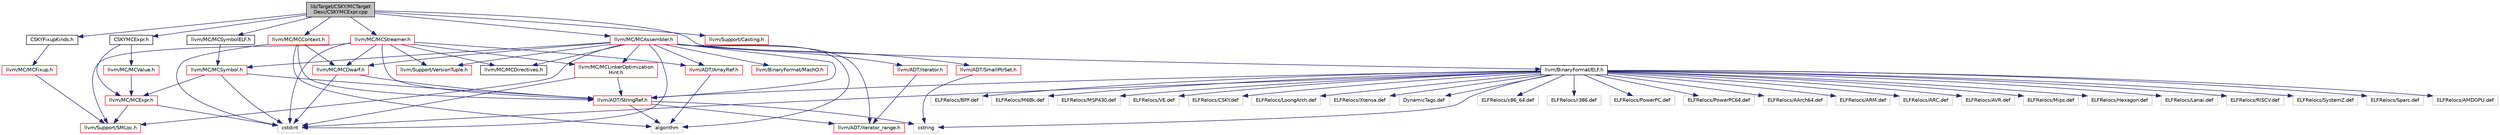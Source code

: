digraph "lib/Target/CSKY/MCTargetDesc/CSKYMCExpr.cpp"
{
 // LATEX_PDF_SIZE
  bgcolor="transparent";
  edge [fontname="Helvetica",fontsize="10",labelfontname="Helvetica",labelfontsize="10"];
  node [fontname="Helvetica",fontsize="10",shape=record];
  Node1 [label="lib/Target/CSKY/MCTarget\lDesc/CSKYMCExpr.cpp",height=0.2,width=0.4,color="black", fillcolor="grey75", style="filled", fontcolor="black",tooltip=" "];
  Node1 -> Node2 [color="midnightblue",fontsize="10",style="solid",fontname="Helvetica"];
  Node2 [label="CSKYMCExpr.h",height=0.2,width=0.4,color="black",URL="$CSKYMCExpr_8h.html",tooltip=" "];
  Node2 -> Node3 [color="midnightblue",fontsize="10",style="solid",fontname="Helvetica"];
  Node3 [label="llvm/MC/MCExpr.h",height=0.2,width=0.4,color="red",URL="$MCExpr_8h.html",tooltip=" "];
  Node3 -> Node39 [color="midnightblue",fontsize="10",style="solid",fontname="Helvetica"];
  Node39 [label="llvm/Support/SMLoc.h",height=0.2,width=0.4,color="red",URL="$SMLoc_8h.html",tooltip=" "];
  Node3 -> Node8 [color="midnightblue",fontsize="10",style="solid",fontname="Helvetica"];
  Node8 [label="cstdint",height=0.2,width=0.4,color="grey75",tooltip=" "];
  Node2 -> Node41 [color="midnightblue",fontsize="10",style="solid",fontname="Helvetica"];
  Node41 [label="llvm/MC/MCValue.h",height=0.2,width=0.4,color="red",URL="$MCValue_8h.html",tooltip=" "];
  Node41 -> Node3 [color="midnightblue",fontsize="10",style="solid",fontname="Helvetica"];
  Node1 -> Node42 [color="midnightblue",fontsize="10",style="solid",fontname="Helvetica"];
  Node42 [label="CSKYFixupKinds.h",height=0.2,width=0.4,color="black",URL="$CSKYFixupKinds_8h.html",tooltip=" "];
  Node42 -> Node43 [color="midnightblue",fontsize="10",style="solid",fontname="Helvetica"];
  Node43 [label="llvm/MC/MCFixup.h",height=0.2,width=0.4,color="red",URL="$MCFixup_8h.html",tooltip=" "];
  Node43 -> Node39 [color="midnightblue",fontsize="10",style="solid",fontname="Helvetica"];
  Node1 -> Node44 [color="midnightblue",fontsize="10",style="solid",fontname="Helvetica"];
  Node44 [label="llvm/BinaryFormat/ELF.h",height=0.2,width=0.4,color="black",URL="$BinaryFormat_2ELF_8h.html",tooltip=" "];
  Node44 -> Node45 [color="midnightblue",fontsize="10",style="solid",fontname="Helvetica"];
  Node45 [label="llvm/ADT/StringRef.h",height=0.2,width=0.4,color="red",URL="$StringRef_8h.html",tooltip=" "];
  Node45 -> Node48 [color="midnightblue",fontsize="10",style="solid",fontname="Helvetica"];
  Node48 [label="llvm/ADT/iterator_range.h",height=0.2,width=0.4,color="red",URL="$iterator__range_8h.html",tooltip=" "];
  Node45 -> Node35 [color="midnightblue",fontsize="10",style="solid",fontname="Helvetica"];
  Node35 [label="algorithm",height=0.2,width=0.4,color="grey75",tooltip=" "];
  Node45 -> Node22 [color="midnightblue",fontsize="10",style="solid",fontname="Helvetica"];
  Node22 [label="cstring",height=0.2,width=0.4,color="grey75",tooltip=" "];
  Node44 -> Node8 [color="midnightblue",fontsize="10",style="solid",fontname="Helvetica"];
  Node44 -> Node22 [color="midnightblue",fontsize="10",style="solid",fontname="Helvetica"];
  Node44 -> Node51 [color="midnightblue",fontsize="10",style="solid",fontname="Helvetica"];
  Node51 [label="ELFRelocs/x86_64.def",height=0.2,width=0.4,color="grey75",tooltip=" "];
  Node44 -> Node52 [color="midnightblue",fontsize="10",style="solid",fontname="Helvetica"];
  Node52 [label="ELFRelocs/i386.def",height=0.2,width=0.4,color="grey75",tooltip=" "];
  Node44 -> Node53 [color="midnightblue",fontsize="10",style="solid",fontname="Helvetica"];
  Node53 [label="ELFRelocs/PowerPC.def",height=0.2,width=0.4,color="grey75",tooltip=" "];
  Node44 -> Node54 [color="midnightblue",fontsize="10",style="solid",fontname="Helvetica"];
  Node54 [label="ELFRelocs/PowerPC64.def",height=0.2,width=0.4,color="grey75",tooltip=" "];
  Node44 -> Node55 [color="midnightblue",fontsize="10",style="solid",fontname="Helvetica"];
  Node55 [label="ELFRelocs/AArch64.def",height=0.2,width=0.4,color="grey75",tooltip=" "];
  Node44 -> Node56 [color="midnightblue",fontsize="10",style="solid",fontname="Helvetica"];
  Node56 [label="ELFRelocs/ARM.def",height=0.2,width=0.4,color="grey75",tooltip=" "];
  Node44 -> Node57 [color="midnightblue",fontsize="10",style="solid",fontname="Helvetica"];
  Node57 [label="ELFRelocs/ARC.def",height=0.2,width=0.4,color="grey75",tooltip=" "];
  Node44 -> Node58 [color="midnightblue",fontsize="10",style="solid",fontname="Helvetica"];
  Node58 [label="ELFRelocs/AVR.def",height=0.2,width=0.4,color="grey75",tooltip=" "];
  Node44 -> Node59 [color="midnightblue",fontsize="10",style="solid",fontname="Helvetica"];
  Node59 [label="ELFRelocs/Mips.def",height=0.2,width=0.4,color="grey75",tooltip=" "];
  Node44 -> Node60 [color="midnightblue",fontsize="10",style="solid",fontname="Helvetica"];
  Node60 [label="ELFRelocs/Hexagon.def",height=0.2,width=0.4,color="grey75",tooltip=" "];
  Node44 -> Node61 [color="midnightblue",fontsize="10",style="solid",fontname="Helvetica"];
  Node61 [label="ELFRelocs/Lanai.def",height=0.2,width=0.4,color="grey75",tooltip=" "];
  Node44 -> Node62 [color="midnightblue",fontsize="10",style="solid",fontname="Helvetica"];
  Node62 [label="ELFRelocs/RISCV.def",height=0.2,width=0.4,color="grey75",tooltip=" "];
  Node44 -> Node63 [color="midnightblue",fontsize="10",style="solid",fontname="Helvetica"];
  Node63 [label="ELFRelocs/SystemZ.def",height=0.2,width=0.4,color="grey75",tooltip=" "];
  Node44 -> Node64 [color="midnightblue",fontsize="10",style="solid",fontname="Helvetica"];
  Node64 [label="ELFRelocs/Sparc.def",height=0.2,width=0.4,color="grey75",tooltip=" "];
  Node44 -> Node65 [color="midnightblue",fontsize="10",style="solid",fontname="Helvetica"];
  Node65 [label="ELFRelocs/AMDGPU.def",height=0.2,width=0.4,color="grey75",tooltip=" "];
  Node44 -> Node66 [color="midnightblue",fontsize="10",style="solid",fontname="Helvetica"];
  Node66 [label="ELFRelocs/BPF.def",height=0.2,width=0.4,color="grey75",tooltip=" "];
  Node44 -> Node67 [color="midnightblue",fontsize="10",style="solid",fontname="Helvetica"];
  Node67 [label="ELFRelocs/M68k.def",height=0.2,width=0.4,color="grey75",tooltip=" "];
  Node44 -> Node68 [color="midnightblue",fontsize="10",style="solid",fontname="Helvetica"];
  Node68 [label="ELFRelocs/MSP430.def",height=0.2,width=0.4,color="grey75",tooltip=" "];
  Node44 -> Node69 [color="midnightblue",fontsize="10",style="solid",fontname="Helvetica"];
  Node69 [label="ELFRelocs/VE.def",height=0.2,width=0.4,color="grey75",tooltip=" "];
  Node44 -> Node70 [color="midnightblue",fontsize="10",style="solid",fontname="Helvetica"];
  Node70 [label="ELFRelocs/CSKY.def",height=0.2,width=0.4,color="grey75",tooltip=" "];
  Node44 -> Node71 [color="midnightblue",fontsize="10",style="solid",fontname="Helvetica"];
  Node71 [label="ELFRelocs/LoongArch.def",height=0.2,width=0.4,color="grey75",tooltip=" "];
  Node44 -> Node72 [color="midnightblue",fontsize="10",style="solid",fontname="Helvetica"];
  Node72 [label="ELFRelocs/Xtensa.def",height=0.2,width=0.4,color="grey75",tooltip=" "];
  Node44 -> Node73 [color="midnightblue",fontsize="10",style="solid",fontname="Helvetica"];
  Node73 [label="DynamicTags.def",height=0.2,width=0.4,color="grey75",tooltip=" "];
  Node1 -> Node74 [color="midnightblue",fontsize="10",style="solid",fontname="Helvetica"];
  Node74 [label="llvm/MC/MCAssembler.h",height=0.2,width=0.4,color="red",URL="$MCAssembler_8h.html",tooltip=" "];
  Node74 -> Node75 [color="midnightblue",fontsize="10",style="solid",fontname="Helvetica"];
  Node75 [label="llvm/ADT/ArrayRef.h",height=0.2,width=0.4,color="red",URL="$ArrayRef_8h.html",tooltip=" "];
  Node75 -> Node35 [color="midnightblue",fontsize="10",style="solid",fontname="Helvetica"];
  Node74 -> Node87 [color="midnightblue",fontsize="10",style="solid",fontname="Helvetica"];
  Node87 [label="llvm/ADT/SmallPtrSet.h",height=0.2,width=0.4,color="red",URL="$SmallPtrSet_8h.html",tooltip=" "];
  Node87 -> Node22 [color="midnightblue",fontsize="10",style="solid",fontname="Helvetica"];
  Node74 -> Node45 [color="midnightblue",fontsize="10",style="solid",fontname="Helvetica"];
  Node74 -> Node84 [color="midnightblue",fontsize="10",style="solid",fontname="Helvetica"];
  Node84 [label="llvm/ADT/iterator.h",height=0.2,width=0.4,color="red",URL="$iterator_8h.html",tooltip=" "];
  Node84 -> Node48 [color="midnightblue",fontsize="10",style="solid",fontname="Helvetica"];
  Node74 -> Node48 [color="midnightblue",fontsize="10",style="solid",fontname="Helvetica"];
  Node74 -> Node88 [color="midnightblue",fontsize="10",style="solid",fontname="Helvetica"];
  Node88 [label="llvm/BinaryFormat/MachO.h",height=0.2,width=0.4,color="red",URL="$BinaryFormat_2MachO_8h.html",tooltip=" "];
  Node74 -> Node104 [color="midnightblue",fontsize="10",style="solid",fontname="Helvetica"];
  Node104 [label="llvm/MC/MCDirectives.h",height=0.2,width=0.4,color="black",URL="$MCDirectives_8h.html",tooltip=" "];
  Node74 -> Node105 [color="midnightblue",fontsize="10",style="solid",fontname="Helvetica"];
  Node105 [label="llvm/MC/MCDwarf.h",height=0.2,width=0.4,color="red",URL="$MCDwarf_8h.html",tooltip=" "];
  Node105 -> Node45 [color="midnightblue",fontsize="10",style="solid",fontname="Helvetica"];
  Node105 -> Node8 [color="midnightblue",fontsize="10",style="solid",fontname="Helvetica"];
  Node74 -> Node118 [color="midnightblue",fontsize="10",style="solid",fontname="Helvetica"];
  Node118 [label="llvm/MC/MCLinkerOptimization\lHint.h",height=0.2,width=0.4,color="red",URL="$MCLinkerOptimizationHint_8h.html",tooltip=" "];
  Node118 -> Node45 [color="midnightblue",fontsize="10",style="solid",fontname="Helvetica"];
  Node118 -> Node8 [color="midnightblue",fontsize="10",style="solid",fontname="Helvetica"];
  Node74 -> Node120 [color="midnightblue",fontsize="10",style="solid",fontname="Helvetica"];
  Node120 [label="llvm/MC/MCSymbol.h",height=0.2,width=0.4,color="red",URL="$MCSymbol_8h.html",tooltip=" "];
  Node120 -> Node45 [color="midnightblue",fontsize="10",style="solid",fontname="Helvetica"];
  Node120 -> Node3 [color="midnightblue",fontsize="10",style="solid",fontname="Helvetica"];
  Node120 -> Node8 [color="midnightblue",fontsize="10",style="solid",fontname="Helvetica"];
  Node74 -> Node39 [color="midnightblue",fontsize="10",style="solid",fontname="Helvetica"];
  Node74 -> Node127 [color="midnightblue",fontsize="10",style="solid",fontname="Helvetica"];
  Node127 [label="llvm/Support/VersionTuple.h",height=0.2,width=0.4,color="red",URL="$VersionTuple_8h.html",tooltip=" "];
  Node74 -> Node35 [color="midnightblue",fontsize="10",style="solid",fontname="Helvetica"];
  Node74 -> Node8 [color="midnightblue",fontsize="10",style="solid",fontname="Helvetica"];
  Node1 -> Node128 [color="midnightblue",fontsize="10",style="solid",fontname="Helvetica"];
  Node128 [label="llvm/MC/MCContext.h",height=0.2,width=0.4,color="red",URL="$MCContext_8h.html",tooltip=" "];
  Node128 -> Node45 [color="midnightblue",fontsize="10",style="solid",fontname="Helvetica"];
  Node128 -> Node105 [color="midnightblue",fontsize="10",style="solid",fontname="Helvetica"];
  Node128 -> Node35 [color="midnightblue",fontsize="10",style="solid",fontname="Helvetica"];
  Node128 -> Node8 [color="midnightblue",fontsize="10",style="solid",fontname="Helvetica"];
  Node1 -> Node148 [color="midnightblue",fontsize="10",style="solid",fontname="Helvetica"];
  Node148 [label="llvm/MC/MCStreamer.h",height=0.2,width=0.4,color="red",URL="$MCStreamer_8h.html",tooltip=" "];
  Node148 -> Node75 [color="midnightblue",fontsize="10",style="solid",fontname="Helvetica"];
  Node148 -> Node45 [color="midnightblue",fontsize="10",style="solid",fontname="Helvetica"];
  Node148 -> Node104 [color="midnightblue",fontsize="10",style="solid",fontname="Helvetica"];
  Node148 -> Node105 [color="midnightblue",fontsize="10",style="solid",fontname="Helvetica"];
  Node148 -> Node118 [color="midnightblue",fontsize="10",style="solid",fontname="Helvetica"];
  Node148 -> Node39 [color="midnightblue",fontsize="10",style="solid",fontname="Helvetica"];
  Node148 -> Node127 [color="midnightblue",fontsize="10",style="solid",fontname="Helvetica"];
  Node148 -> Node8 [color="midnightblue",fontsize="10",style="solid",fontname="Helvetica"];
  Node1 -> Node156 [color="midnightblue",fontsize="10",style="solid",fontname="Helvetica"];
  Node156 [label="llvm/MC/MCSymbolELF.h",height=0.2,width=0.4,color="black",URL="$MCSymbolELF_8h.html",tooltip=" "];
  Node156 -> Node120 [color="midnightblue",fontsize="10",style="solid",fontname="Helvetica"];
  Node1 -> Node157 [color="midnightblue",fontsize="10",style="solid",fontname="Helvetica"];
  Node157 [label="llvm/Support/Casting.h",height=0.2,width=0.4,color="red",URL="$Casting_8h.html",tooltip=" "];
}
